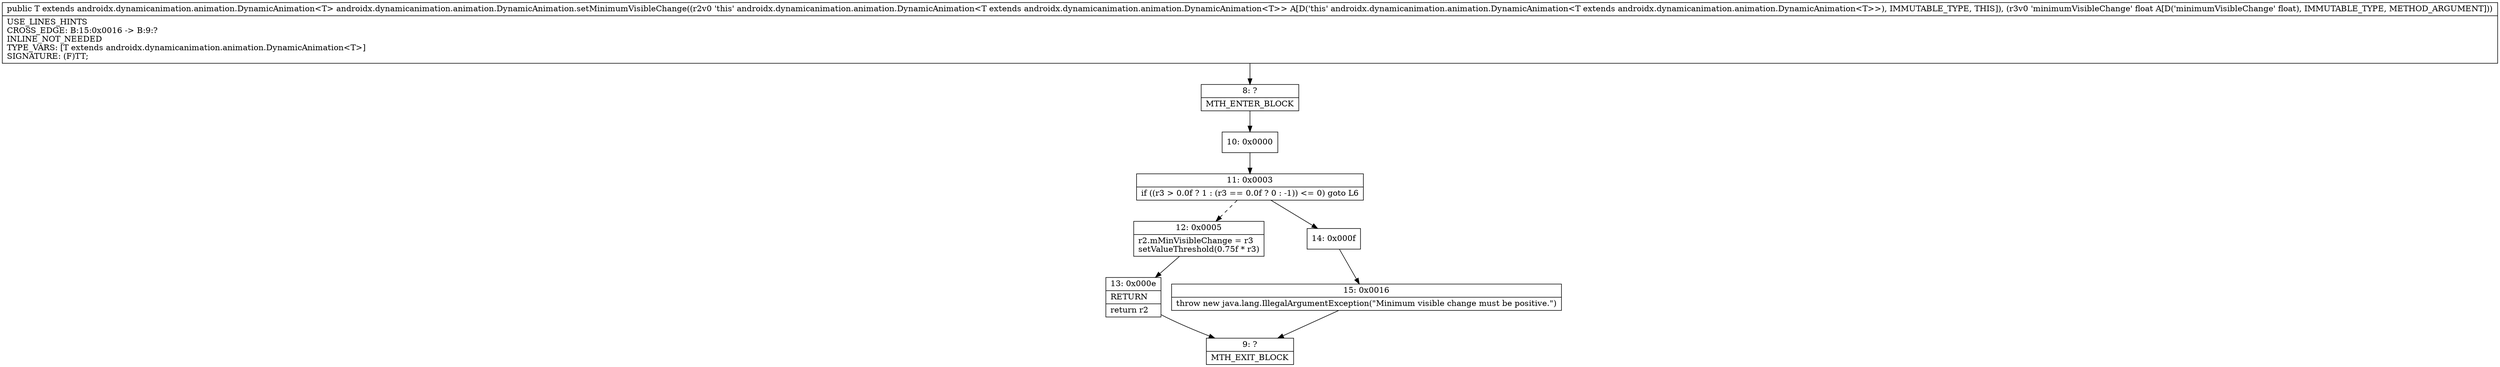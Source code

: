 digraph "CFG forandroidx.dynamicanimation.animation.DynamicAnimation.setMinimumVisibleChange(F)Landroidx\/dynamicanimation\/animation\/DynamicAnimation;" {
Node_8 [shape=record,label="{8\:\ ?|MTH_ENTER_BLOCK\l}"];
Node_10 [shape=record,label="{10\:\ 0x0000}"];
Node_11 [shape=record,label="{11\:\ 0x0003|if ((r3 \> 0.0f ? 1 : (r3 == 0.0f ? 0 : \-1)) \<= 0) goto L6\l}"];
Node_12 [shape=record,label="{12\:\ 0x0005|r2.mMinVisibleChange = r3\lsetValueThreshold(0.75f * r3)\l}"];
Node_13 [shape=record,label="{13\:\ 0x000e|RETURN\l|return r2\l}"];
Node_9 [shape=record,label="{9\:\ ?|MTH_EXIT_BLOCK\l}"];
Node_14 [shape=record,label="{14\:\ 0x000f}"];
Node_15 [shape=record,label="{15\:\ 0x0016|throw new java.lang.IllegalArgumentException(\"Minimum visible change must be positive.\")\l}"];
MethodNode[shape=record,label="{public T extends androidx.dynamicanimation.animation.DynamicAnimation\<T\> androidx.dynamicanimation.animation.DynamicAnimation.setMinimumVisibleChange((r2v0 'this' androidx.dynamicanimation.animation.DynamicAnimation\<T extends androidx.dynamicanimation.animation.DynamicAnimation\<T\>\> A[D('this' androidx.dynamicanimation.animation.DynamicAnimation\<T extends androidx.dynamicanimation.animation.DynamicAnimation\<T\>\>), IMMUTABLE_TYPE, THIS]), (r3v0 'minimumVisibleChange' float A[D('minimumVisibleChange' float), IMMUTABLE_TYPE, METHOD_ARGUMENT]))  | USE_LINES_HINTS\lCROSS_EDGE: B:15:0x0016 \-\> B:9:?\lINLINE_NOT_NEEDED\lTYPE_VARS: [T extends androidx.dynamicanimation.animation.DynamicAnimation\<T\>]\lSIGNATURE: (F)TT;\l}"];
MethodNode -> Node_8;Node_8 -> Node_10;
Node_10 -> Node_11;
Node_11 -> Node_12[style=dashed];
Node_11 -> Node_14;
Node_12 -> Node_13;
Node_13 -> Node_9;
Node_14 -> Node_15;
Node_15 -> Node_9;
}

